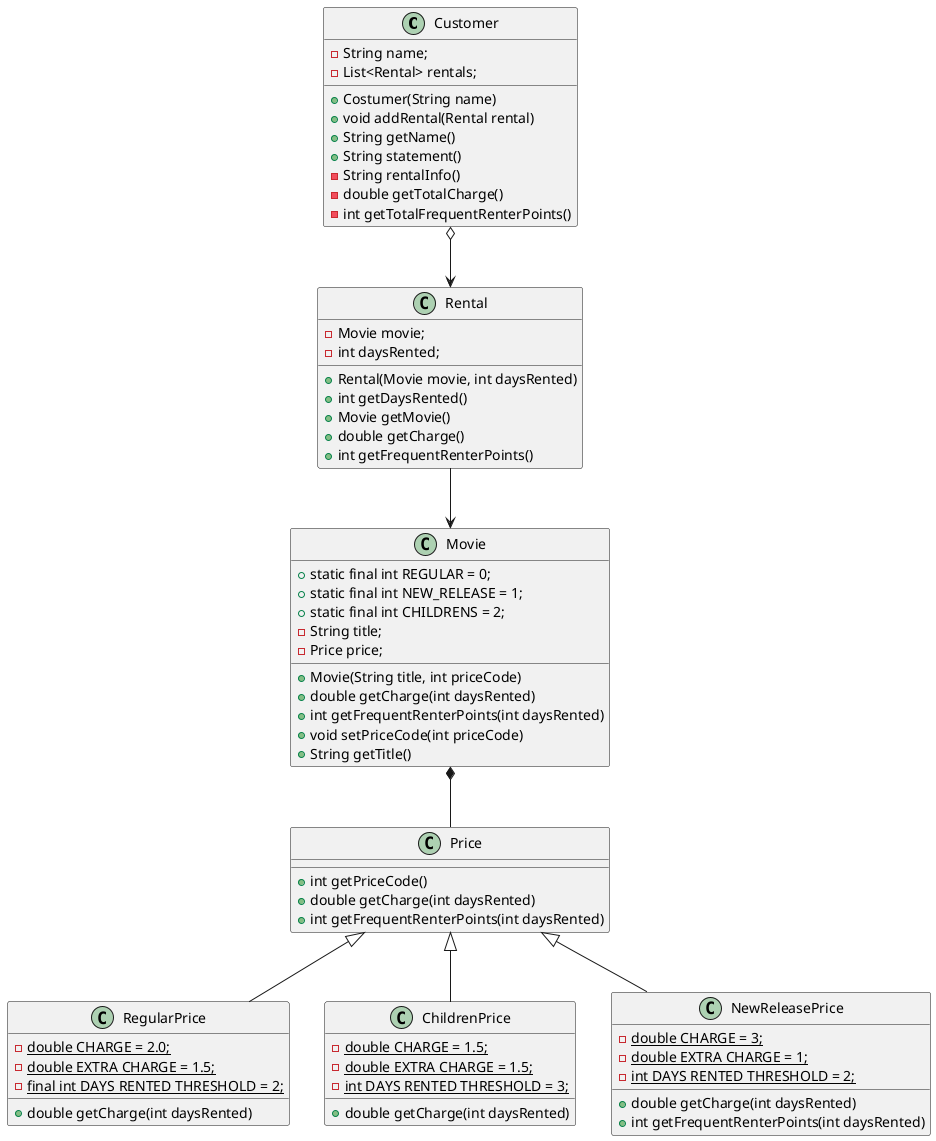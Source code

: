 @startuml movies

class Customer {
- String name;
- List<Rental> rentals;
+ Costumer(String name) 
+ void addRental(Rental rental)
+ String getName()
+ String statement()
- String rentalInfo()
- double getTotalCharge()
- int getTotalFrequentRenterPoints()
}

class Rental {
- Movie movie;
- int daysRented;
+ Rental(Movie movie, int daysRented)
+ int getDaysRented()
+ Movie getMovie()
+ double getCharge()
+ int getFrequentRenterPoints()
}

class Movie {
+ static final int REGULAR = 0;
+ static final int NEW_RELEASE = 1;
+ static final int CHILDRENS = 2;
- String title;
- Price price;
+ Movie(String title, int priceCode)
+ double getCharge(int daysRented)
+ int getFrequentRenterPoints(int daysRented)
+ void setPriceCode(int priceCode)
+ String getTitle()
}

class Price {
+ int getPriceCode()
+ double getCharge(int daysRented)
+ int getFrequentRenterPoints(int daysRented)
}
class RegularPrice {
{static}- double CHARGE = 2.0;
{static}- double EXTRA CHARGE = 1.5;
{static}- final int DAYS RENTED THRESHOLD = 2;
+ double getCharge(int daysRented)
}
class ChildrenPrice {
{static}- double CHARGE = 1.5;
{static}- double EXTRA CHARGE = 1.5;
{static}- int DAYS RENTED THRESHOLD = 3;
+ double getCharge(int daysRented)
}
class NewReleasePrice {
{static}- double CHARGE = 3;
{static}- double EXTRA CHARGE = 1;
{static}- int DAYS RENTED THRESHOLD = 2;
+ double getCharge(int daysRented)
+ int getFrequentRenterPoints(int daysRented)
}

Customer o-down-> Rental
Rental -down-> Movie
Movie *-down- Price
Price <|-down- RegularPrice
Price <|-down- ChildrenPrice
Price <|-down- NewReleasePrice

@enduml